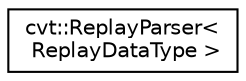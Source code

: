 digraph "Graphical Class Hierarchy"
{
 // LATEX_PDF_SIZE
  edge [fontname="Helvetica",fontsize="10",labelfontname="Helvetica",labelfontsize="10"];
  node [fontname="Helvetica",fontsize="10",shape=record];
  rankdir="LR";
  Node0 [label="cvt::ReplayParser\<\l ReplayDataType \>",height=0.2,width=0.4,color="black", fillcolor="white", style="filled",URL="$dc/d19/classcvt_1_1ReplayParser.html",tooltip="Convenience wrapper around ReplayDataSOA to return map of features at each timestep."];
}

